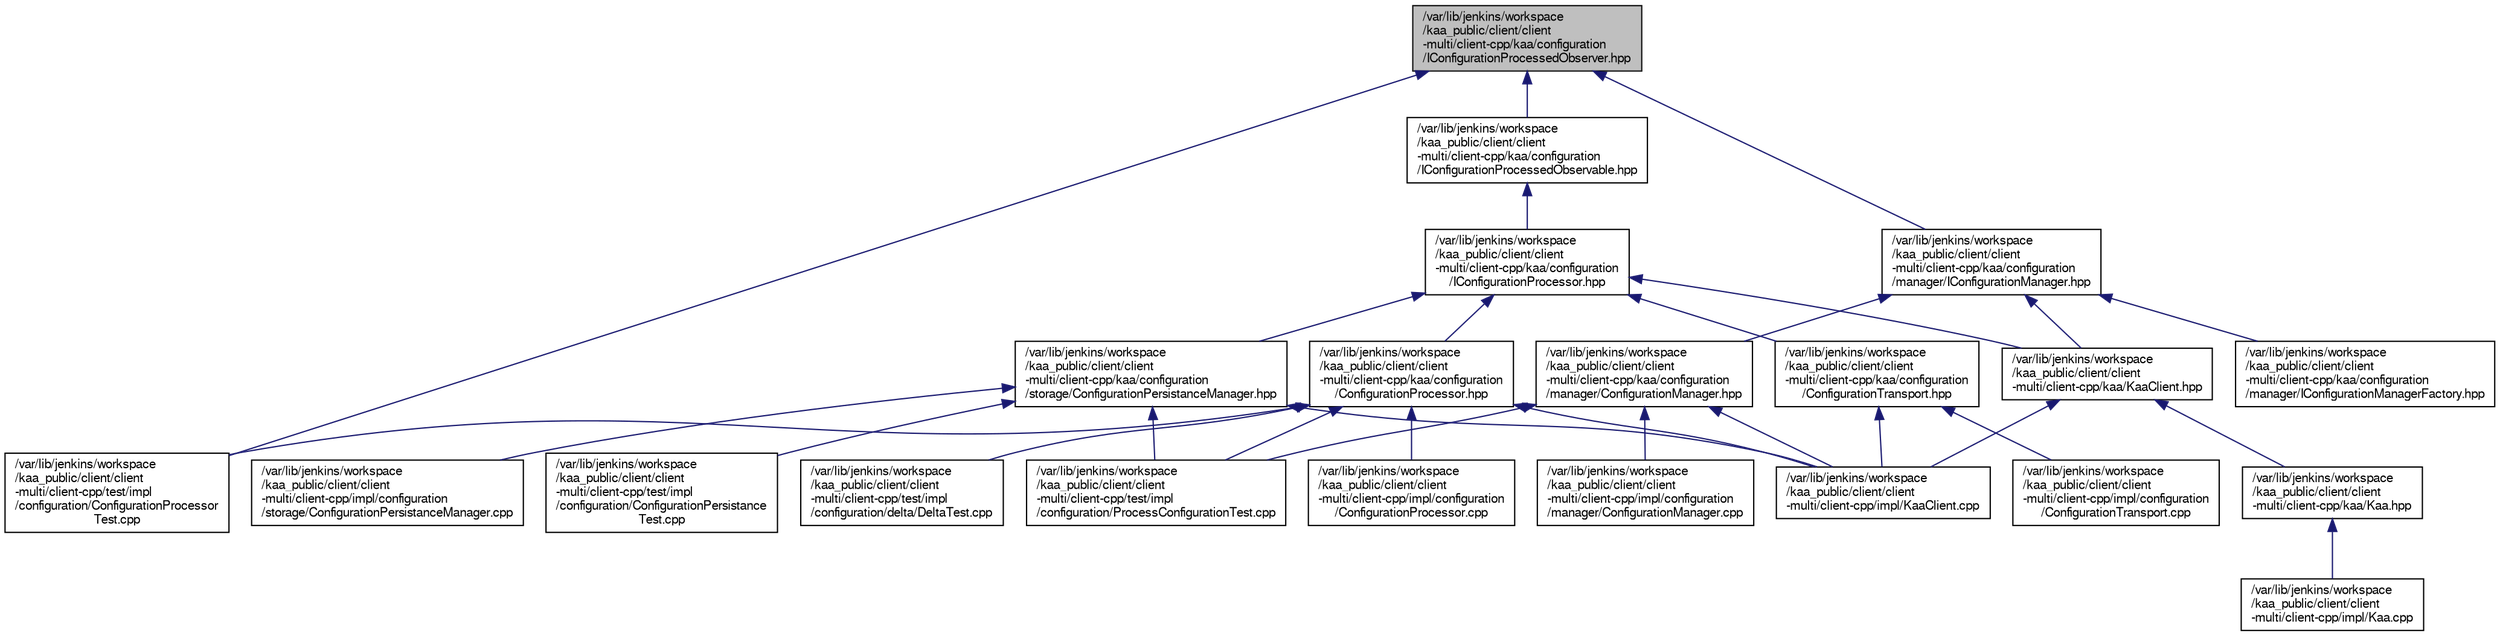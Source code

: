 digraph "/var/lib/jenkins/workspace/kaa_public/client/client-multi/client-cpp/kaa/configuration/IConfigurationProcessedObserver.hpp"
{
  bgcolor="transparent";
  edge [fontname="FreeSans",fontsize="10",labelfontname="FreeSans",labelfontsize="10"];
  node [fontname="FreeSans",fontsize="10",shape=record];
  Node1 [label="/var/lib/jenkins/workspace\l/kaa_public/client/client\l-multi/client-cpp/kaa/configuration\l/IConfigurationProcessedObserver.hpp",height=0.2,width=0.4,color="black", fillcolor="grey75", style="filled" fontcolor="black"];
  Node1 -> Node2 [dir="back",color="midnightblue",fontsize="10",style="solid",fontname="FreeSans"];
  Node2 [label="/var/lib/jenkins/workspace\l/kaa_public/client/client\l-multi/client-cpp/kaa/configuration\l/IConfigurationProcessedObservable.hpp",height=0.2,width=0.4,color="black",URL="$IConfigurationProcessedObservable_8hpp.html"];
  Node2 -> Node3 [dir="back",color="midnightblue",fontsize="10",style="solid",fontname="FreeSans"];
  Node3 [label="/var/lib/jenkins/workspace\l/kaa_public/client/client\l-multi/client-cpp/kaa/configuration\l/IConfigurationProcessor.hpp",height=0.2,width=0.4,color="black",URL="$IConfigurationProcessor_8hpp.html"];
  Node3 -> Node4 [dir="back",color="midnightblue",fontsize="10",style="solid",fontname="FreeSans"];
  Node4 [label="/var/lib/jenkins/workspace\l/kaa_public/client/client\l-multi/client-cpp/kaa/configuration\l/ConfigurationProcessor.hpp",height=0.2,width=0.4,color="black",URL="$ConfigurationProcessor_8hpp.html"];
  Node4 -> Node5 [dir="back",color="midnightblue",fontsize="10",style="solid",fontname="FreeSans"];
  Node5 [label="/var/lib/jenkins/workspace\l/kaa_public/client/client\l-multi/client-cpp/impl/configuration\l/ConfigurationProcessor.cpp",height=0.2,width=0.4,color="black",URL="$ConfigurationProcessor_8cpp.html"];
  Node4 -> Node6 [dir="back",color="midnightblue",fontsize="10",style="solid",fontname="FreeSans"];
  Node6 [label="/var/lib/jenkins/workspace\l/kaa_public/client/client\l-multi/client-cpp/impl/KaaClient.cpp",height=0.2,width=0.4,color="black",URL="$KaaClient_8cpp.html"];
  Node4 -> Node7 [dir="back",color="midnightblue",fontsize="10",style="solid",fontname="FreeSans"];
  Node7 [label="/var/lib/jenkins/workspace\l/kaa_public/client/client\l-multi/client-cpp/test/impl\l/configuration/ConfigurationProcessor\lTest.cpp",height=0.2,width=0.4,color="black",URL="$ConfigurationProcessorTest_8cpp.html"];
  Node4 -> Node8 [dir="back",color="midnightblue",fontsize="10",style="solid",fontname="FreeSans"];
  Node8 [label="/var/lib/jenkins/workspace\l/kaa_public/client/client\l-multi/client-cpp/test/impl\l/configuration/delta/DeltaTest.cpp",height=0.2,width=0.4,color="black",URL="$DeltaTest_8cpp.html"];
  Node4 -> Node9 [dir="back",color="midnightblue",fontsize="10",style="solid",fontname="FreeSans"];
  Node9 [label="/var/lib/jenkins/workspace\l/kaa_public/client/client\l-multi/client-cpp/test/impl\l/configuration/ProcessConfigurationTest.cpp",height=0.2,width=0.4,color="black",URL="$ProcessConfigurationTest_8cpp.html"];
  Node3 -> Node10 [dir="back",color="midnightblue",fontsize="10",style="solid",fontname="FreeSans"];
  Node10 [label="/var/lib/jenkins/workspace\l/kaa_public/client/client\l-multi/client-cpp/kaa/configuration\l/ConfigurationTransport.hpp",height=0.2,width=0.4,color="black",URL="$ConfigurationTransport_8hpp.html"];
  Node10 -> Node11 [dir="back",color="midnightblue",fontsize="10",style="solid",fontname="FreeSans"];
  Node11 [label="/var/lib/jenkins/workspace\l/kaa_public/client/client\l-multi/client-cpp/impl/configuration\l/ConfigurationTransport.cpp",height=0.2,width=0.4,color="black",URL="$ConfigurationTransport_8cpp.html"];
  Node10 -> Node6 [dir="back",color="midnightblue",fontsize="10",style="solid",fontname="FreeSans"];
  Node3 -> Node12 [dir="back",color="midnightblue",fontsize="10",style="solid",fontname="FreeSans"];
  Node12 [label="/var/lib/jenkins/workspace\l/kaa_public/client/client\l-multi/client-cpp/kaa/configuration\l/storage/ConfigurationPersistanceManager.hpp",height=0.2,width=0.4,color="black",URL="$ConfigurationPersistanceManager_8hpp.html"];
  Node12 -> Node13 [dir="back",color="midnightblue",fontsize="10",style="solid",fontname="FreeSans"];
  Node13 [label="/var/lib/jenkins/workspace\l/kaa_public/client/client\l-multi/client-cpp/impl/configuration\l/storage/ConfigurationPersistanceManager.cpp",height=0.2,width=0.4,color="black",URL="$ConfigurationPersistanceManager_8cpp.html"];
  Node12 -> Node6 [dir="back",color="midnightblue",fontsize="10",style="solid",fontname="FreeSans"];
  Node12 -> Node14 [dir="back",color="midnightblue",fontsize="10",style="solid",fontname="FreeSans"];
  Node14 [label="/var/lib/jenkins/workspace\l/kaa_public/client/client\l-multi/client-cpp/test/impl\l/configuration/ConfigurationPersistance\lTest.cpp",height=0.2,width=0.4,color="black",URL="$ConfigurationPersistanceTest_8cpp.html"];
  Node12 -> Node9 [dir="back",color="midnightblue",fontsize="10",style="solid",fontname="FreeSans"];
  Node3 -> Node15 [dir="back",color="midnightblue",fontsize="10",style="solid",fontname="FreeSans"];
  Node15 [label="/var/lib/jenkins/workspace\l/kaa_public/client/client\l-multi/client-cpp/kaa/KaaClient.hpp",height=0.2,width=0.4,color="black",URL="$KaaClient_8hpp.html"];
  Node15 -> Node16 [dir="back",color="midnightblue",fontsize="10",style="solid",fontname="FreeSans"];
  Node16 [label="/var/lib/jenkins/workspace\l/kaa_public/client/client\l-multi/client-cpp/kaa/Kaa.hpp",height=0.2,width=0.4,color="black",URL="$Kaa_8hpp.html"];
  Node16 -> Node17 [dir="back",color="midnightblue",fontsize="10",style="solid",fontname="FreeSans"];
  Node17 [label="/var/lib/jenkins/workspace\l/kaa_public/client/client\l-multi/client-cpp/impl/Kaa.cpp",height=0.2,width=0.4,color="black",URL="$Kaa_8cpp.html"];
  Node15 -> Node6 [dir="back",color="midnightblue",fontsize="10",style="solid",fontname="FreeSans"];
  Node1 -> Node18 [dir="back",color="midnightblue",fontsize="10",style="solid",fontname="FreeSans"];
  Node18 [label="/var/lib/jenkins/workspace\l/kaa_public/client/client\l-multi/client-cpp/kaa/configuration\l/manager/IConfigurationManager.hpp",height=0.2,width=0.4,color="black",URL="$IConfigurationManager_8hpp.html"];
  Node18 -> Node19 [dir="back",color="midnightblue",fontsize="10",style="solid",fontname="FreeSans"];
  Node19 [label="/var/lib/jenkins/workspace\l/kaa_public/client/client\l-multi/client-cpp/kaa/configuration\l/manager/ConfigurationManager.hpp",height=0.2,width=0.4,color="black",URL="$ConfigurationManager_8hpp.html"];
  Node19 -> Node20 [dir="back",color="midnightblue",fontsize="10",style="solid",fontname="FreeSans"];
  Node20 [label="/var/lib/jenkins/workspace\l/kaa_public/client/client\l-multi/client-cpp/impl/configuration\l/manager/ConfigurationManager.cpp",height=0.2,width=0.4,color="black",URL="$ConfigurationManager_8cpp.html"];
  Node19 -> Node6 [dir="back",color="midnightblue",fontsize="10",style="solid",fontname="FreeSans"];
  Node19 -> Node9 [dir="back",color="midnightblue",fontsize="10",style="solid",fontname="FreeSans"];
  Node18 -> Node15 [dir="back",color="midnightblue",fontsize="10",style="solid",fontname="FreeSans"];
  Node18 -> Node21 [dir="back",color="midnightblue",fontsize="10",style="solid",fontname="FreeSans"];
  Node21 [label="/var/lib/jenkins/workspace\l/kaa_public/client/client\l-multi/client-cpp/kaa/configuration\l/manager/IConfigurationManagerFactory.hpp",height=0.2,width=0.4,color="black",URL="$IConfigurationManagerFactory_8hpp.html"];
  Node1 -> Node7 [dir="back",color="midnightblue",fontsize="10",style="solid",fontname="FreeSans"];
}
